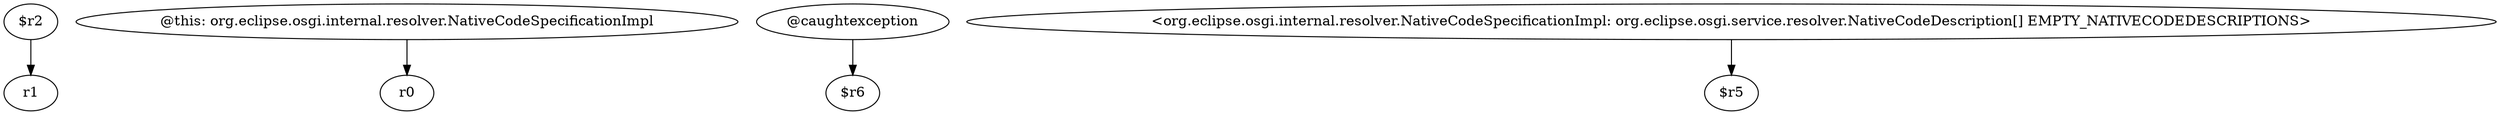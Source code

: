 digraph g {
0[label="$r2"]
1[label="r1"]
0->1[label=""]
2[label="@this: org.eclipse.osgi.internal.resolver.NativeCodeSpecificationImpl"]
3[label="r0"]
2->3[label=""]
4[label="@caughtexception"]
5[label="$r6"]
4->5[label=""]
6[label="<org.eclipse.osgi.internal.resolver.NativeCodeSpecificationImpl: org.eclipse.osgi.service.resolver.NativeCodeDescription[] EMPTY_NATIVECODEDESCRIPTIONS>"]
7[label="$r5"]
6->7[label=""]
}